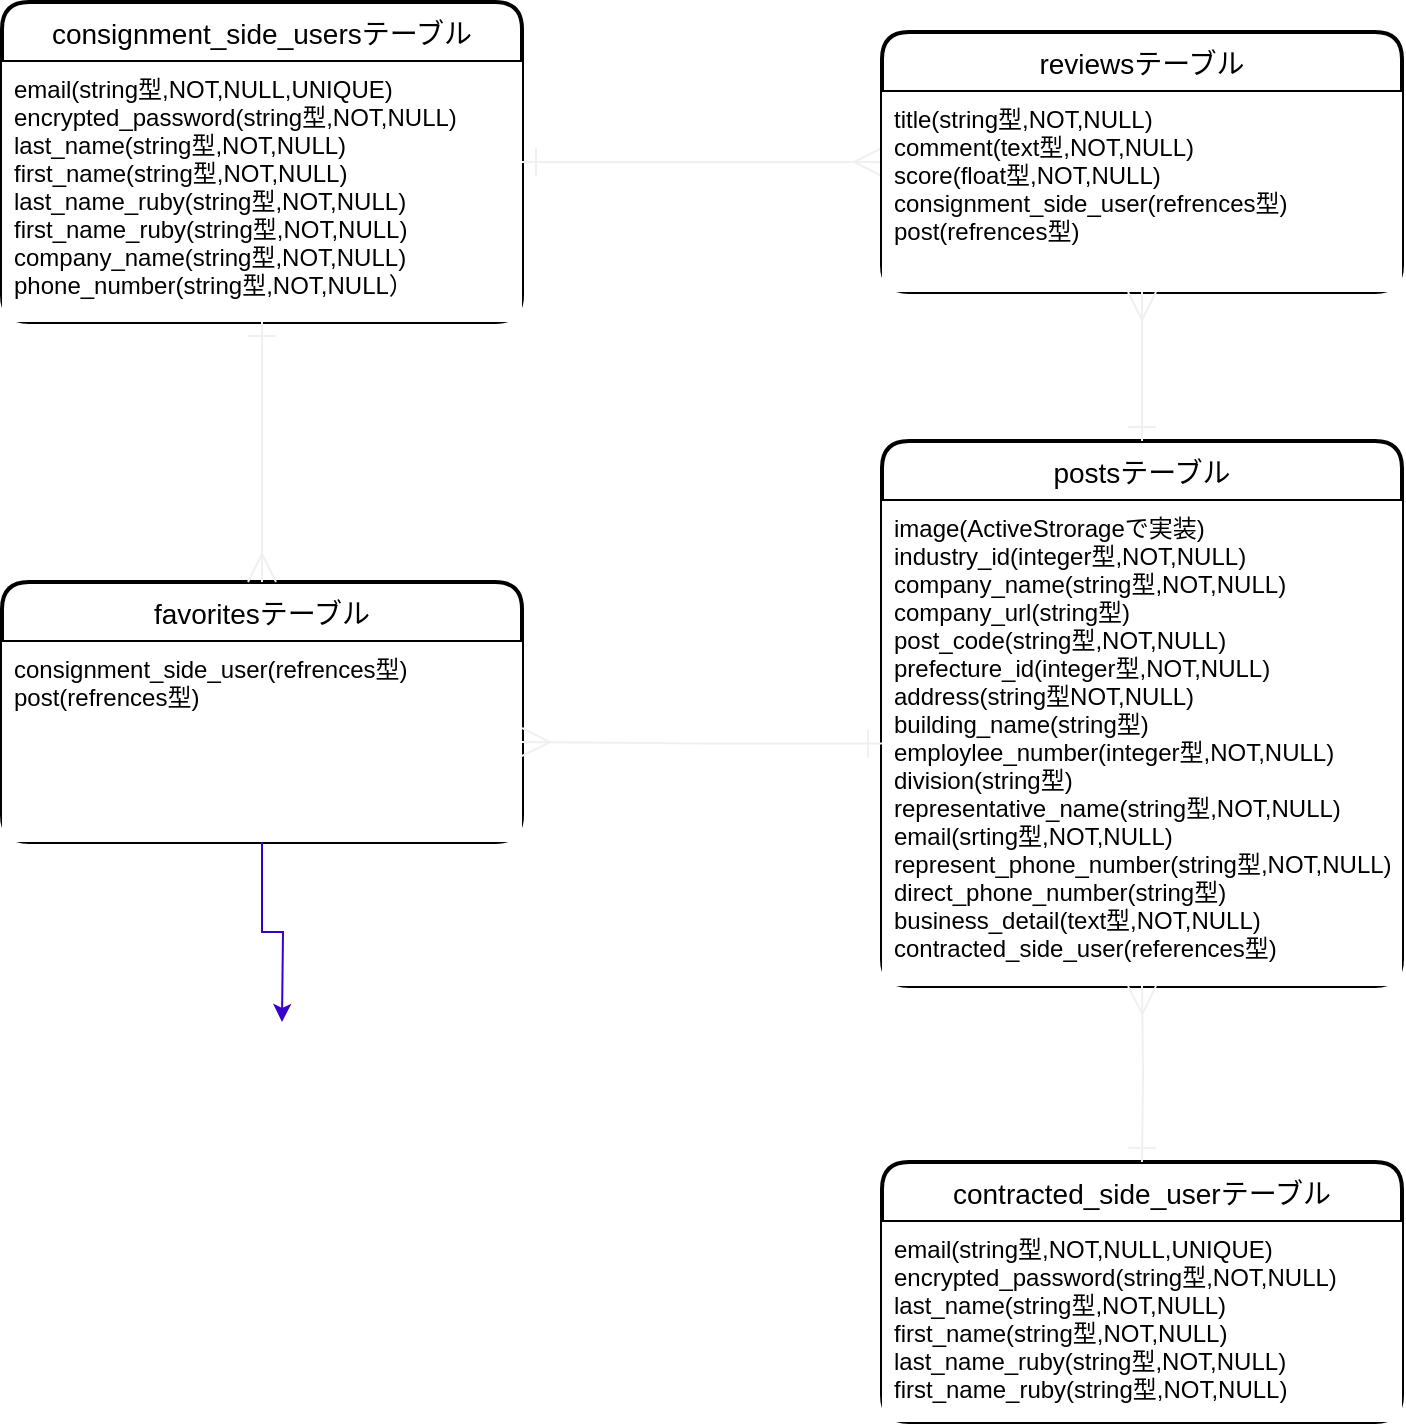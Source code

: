 <mxfile>
    <diagram id="FhERzdF4JKhjgUkXHHSx" name="ページ1">
        <mxGraphModel dx="687" dy="680" grid="1" gridSize="10" guides="1" tooltips="1" connect="1" arrows="1" fold="1" page="1" pageScale="1" pageWidth="827" pageHeight="1169" math="0" shadow="0">
            <root>
                <mxCell id="0"/>
                <mxCell id="1" parent="0"/>
                <mxCell id="2" value="consignment_side_usersテーブル" style="swimlane;childLayout=stackLayout;horizontal=1;startSize=30;horizontalStack=0;rounded=1;fontSize=14;fontStyle=0;strokeWidth=2;resizeParent=0;resizeLast=1;shadow=0;dashed=0;align=center;labelBackgroundColor=none;fillColor=#FFFFFF;fontColor=#000000;labelBorderColor=none;swimlaneFillColor=none;strokeColor=#000000;" parent="1" vertex="1">
                    <mxGeometry x="40" y="20" width="260" height="160" as="geometry"/>
                </mxCell>
                <mxCell id="3" value="email(string型,NOT,NULL,UNIQUE)&#10;encrypted_password(string型,NOT,NULL)&#10;last_name(string型,NOT,NULL)&#10;first_name(string型,NOT,NULL)&#10;last_name_ruby(string型,NOT,NULL)&#10;first_name_ruby(string型,NOT,NULL)&#10;company_name(string型,NOT,NULL)&#10;phone_number(string型,NOT,NULL）" style="align=left;strokeColor=none;spacingLeft=4;fontSize=12;verticalAlign=top;resizable=0;rotatable=0;part=1;fillColor=#FFFFFF;fontColor=#000000;" parent="2" vertex="1">
                    <mxGeometry y="30" width="260" height="130" as="geometry"/>
                </mxCell>
                <mxCell id="4" value="contracted_side_userテーブル" style="swimlane;childLayout=stackLayout;horizontal=1;startSize=30;horizontalStack=0;rounded=1;fontSize=14;fontStyle=0;strokeWidth=2;resizeParent=0;resizeLast=1;shadow=0;dashed=0;align=center;labelBackgroundColor=none;fillColor=#FFFFFF;fontColor=#000000;labelBorderColor=none;swimlaneFillColor=none;strokeColor=#000000;" parent="1" vertex="1">
                    <mxGeometry x="480" y="600" width="260" height="130" as="geometry"/>
                </mxCell>
                <mxCell id="5" value="email(string型,NOT,NULL,UNIQUE)&#10;encrypted_password(string型,NOT,NULL)&#10;last_name(string型,NOT,NULL)&#10;first_name(string型,NOT,NULL)&#10;last_name_ruby(string型,NOT,NULL)&#10;first_name_ruby(string型,NOT,NULL)" style="align=left;strokeColor=none;spacingLeft=4;fontSize=12;verticalAlign=top;resizable=0;rotatable=0;part=1;fillColor=#FFFFFF;fontColor=#000000;" parent="4" vertex="1">
                    <mxGeometry y="30" width="260" height="100" as="geometry"/>
                </mxCell>
                <mxCell id="6" value="postsテーブル" style="swimlane;childLayout=stackLayout;horizontal=1;startSize=30;horizontalStack=0;rounded=1;fontSize=14;fontStyle=0;strokeWidth=2;resizeParent=0;resizeLast=1;shadow=0;dashed=0;align=center;labelBackgroundColor=none;fillColor=#FFFFFF;fontColor=#000000;labelBorderColor=none;swimlaneFillColor=none;strokeColor=#000000;" parent="1" vertex="1">
                    <mxGeometry x="480" y="239.5" width="260" height="272.5" as="geometry"/>
                </mxCell>
                <mxCell id="7" value="image(ActiveStrorageで実装)&#10;industry_id(integer型,NOT,NULL)&#10;company_name(string型,NOT,NULL)&#10;company_url(string型)&#10;post_code(string型,NOT,NULL)&#10;prefecture_id(integer型,NOT,NULL)&#10;address(string型NOT,NULL)&#10;building_name(string型)&#10;employlee_number(integer型,NOT,NULL)&#10;division(string型)&#10;representative_name(string型,NOT,NULL)&#10;email(srting型,NOT,NULL)&#10;represent_phone_number(string型,NOT,NULL)&#10;direct_phone_number(string型)&#10;business_detail(text型,NOT,NULL)&#10;contracted_side_user(references型)" style="align=left;strokeColor=none;spacingLeft=4;fontSize=12;verticalAlign=top;resizable=0;rotatable=0;part=1;fillColor=#FFFFFF;fontColor=#000000;" parent="6" vertex="1">
                    <mxGeometry y="30" width="260" height="242.5" as="geometry"/>
                </mxCell>
                <mxCell id="8" value="favoritesテーブル" style="swimlane;childLayout=stackLayout;horizontal=1;startSize=30;horizontalStack=0;rounded=1;fontSize=14;fontStyle=0;strokeWidth=2;resizeParent=0;resizeLast=1;shadow=0;dashed=0;align=center;labelBackgroundColor=none;fillColor=#FFFFFF;fontColor=#000000;labelBorderColor=none;swimlaneFillColor=none;strokeColor=#000000;" parent="1" vertex="1">
                    <mxGeometry x="40" y="310" width="260" height="130" as="geometry"/>
                </mxCell>
                <mxCell id="9" value="consignment_side_user(refrences型)&#10;post(refrences型)" style="align=left;strokeColor=none;spacingLeft=4;fontSize=12;verticalAlign=top;resizable=0;rotatable=0;part=1;fillColor=#FFFFFF;fontColor=#000000;" parent="8" vertex="1">
                    <mxGeometry y="30" width="260" height="100" as="geometry"/>
                </mxCell>
                <mxCell id="11" style="edgeStyle=orthogonalEdgeStyle;rounded=0;orthogonalLoop=1;jettySize=auto;html=1;exitX=0.5;exitY=1;exitDx=0;exitDy=0;entryX=0.5;entryY=0;entryDx=0;entryDy=0;fontColor=#000000;endArrow=ERmany;endFill=0;startArrow=ERone;startFill=0;strokeWidth=1;endSize=12;startSize=12;strokeColor=#F0F0F0;" parent="1" source="3" target="8" edge="1">
                    <mxGeometry relative="1" as="geometry"/>
                </mxCell>
                <mxCell id="14" style="edgeStyle=orthogonalEdgeStyle;rounded=0;orthogonalLoop=1;jettySize=auto;html=1;startArrow=ERone;startFill=0;startSize=12;endArrow=ERmany;endFill=0;endSize=12;strokeWidth=1;fontColor=#000000;strokeColor=#F0F0F0;" parent="1" source="7" edge="1">
                    <mxGeometry relative="1" as="geometry">
                        <mxPoint x="300" y="390" as="targetPoint"/>
                    </mxGeometry>
                </mxCell>
                <mxCell id="22" style="edgeStyle=orthogonalEdgeStyle;rounded=0;orthogonalLoop=1;jettySize=auto;html=1;endSize=12;startSize=12;endArrow=ERmany;endFill=0;startArrow=ERone;startFill=0;strokeColor=#F0F0F0;" parent="1" target="7" edge="1">
                    <mxGeometry relative="1" as="geometry">
                        <mxPoint x="610" y="600" as="sourcePoint"/>
                    </mxGeometry>
                </mxCell>
                <mxCell id="25" style="edgeStyle=orthogonalEdgeStyle;rounded=0;orthogonalLoop=1;jettySize=auto;html=1;startArrow=ERone;startFill=0;startSize=12;endArrow=ERmany;endFill=0;endSize=12;exitX=1;exitY=0.5;exitDx=0;exitDy=0;strokeColor=#F0F0F0;" parent="1" source="2" target="23" edge="1">
                    <mxGeometry relative="1" as="geometry"/>
                </mxCell>
                <mxCell id="23" value="reviewsテーブル" style="swimlane;childLayout=stackLayout;horizontal=1;startSize=30;horizontalStack=0;rounded=1;fontSize=14;fontStyle=0;strokeWidth=2;resizeParent=0;resizeLast=1;shadow=0;dashed=0;align=center;labelBackgroundColor=none;fillColor=#FFFFFF;fontColor=#000000;labelBorderColor=none;swimlaneFillColor=none;strokeColor=#000000;" parent="1" vertex="1">
                    <mxGeometry x="480" y="35" width="260" height="130" as="geometry"/>
                </mxCell>
                <mxCell id="24" value="title(string型,NOT,NULL)&#10;comment(text型,NOT,NULL)&#10;score(float型,NOT,NULL)&#10;consignment_side_user(refrences型)&#10;post(refrences型)" style="align=left;strokeColor=none;spacingLeft=4;fontSize=12;verticalAlign=top;resizable=0;rotatable=0;part=1;fillColor=#FFFFFF;fontColor=#000000;" parent="23" vertex="1">
                    <mxGeometry y="30" width="260" height="100" as="geometry"/>
                </mxCell>
                <mxCell id="27" value="" style="align=left;strokeColor=none;spacingLeft=4;fontSize=12;verticalAlign=top;resizable=0;rotatable=0;part=1;fillColor=#FFFFFF;fontColor=#000000;" parent="23" vertex="1">
                    <mxGeometry y="130" width="260" as="geometry"/>
                </mxCell>
                <mxCell id="26" style="edgeStyle=orthogonalEdgeStyle;rounded=0;orthogonalLoop=1;jettySize=auto;html=1;startArrow=ERone;startFill=0;startSize=12;endArrow=ERmany;endFill=0;endSize=12;exitX=0.5;exitY=0;exitDx=0;exitDy=0;strokeColor=#F0F0F0;" parent="1" source="6" target="24" edge="1">
                    <mxGeometry relative="1" as="geometry"/>
                </mxCell>
                <mxCell id="29" style="edgeStyle=orthogonalEdgeStyle;rounded=0;orthogonalLoop=1;jettySize=auto;html=1;strokeColor=#3700CC;fillColor=#6a00ff;" edge="1" parent="1" source="9">
                    <mxGeometry relative="1" as="geometry">
                        <mxPoint x="180" y="530" as="targetPoint"/>
                    </mxGeometry>
                </mxCell>
            </root>
        </mxGraphModel>
    </diagram>
</mxfile>